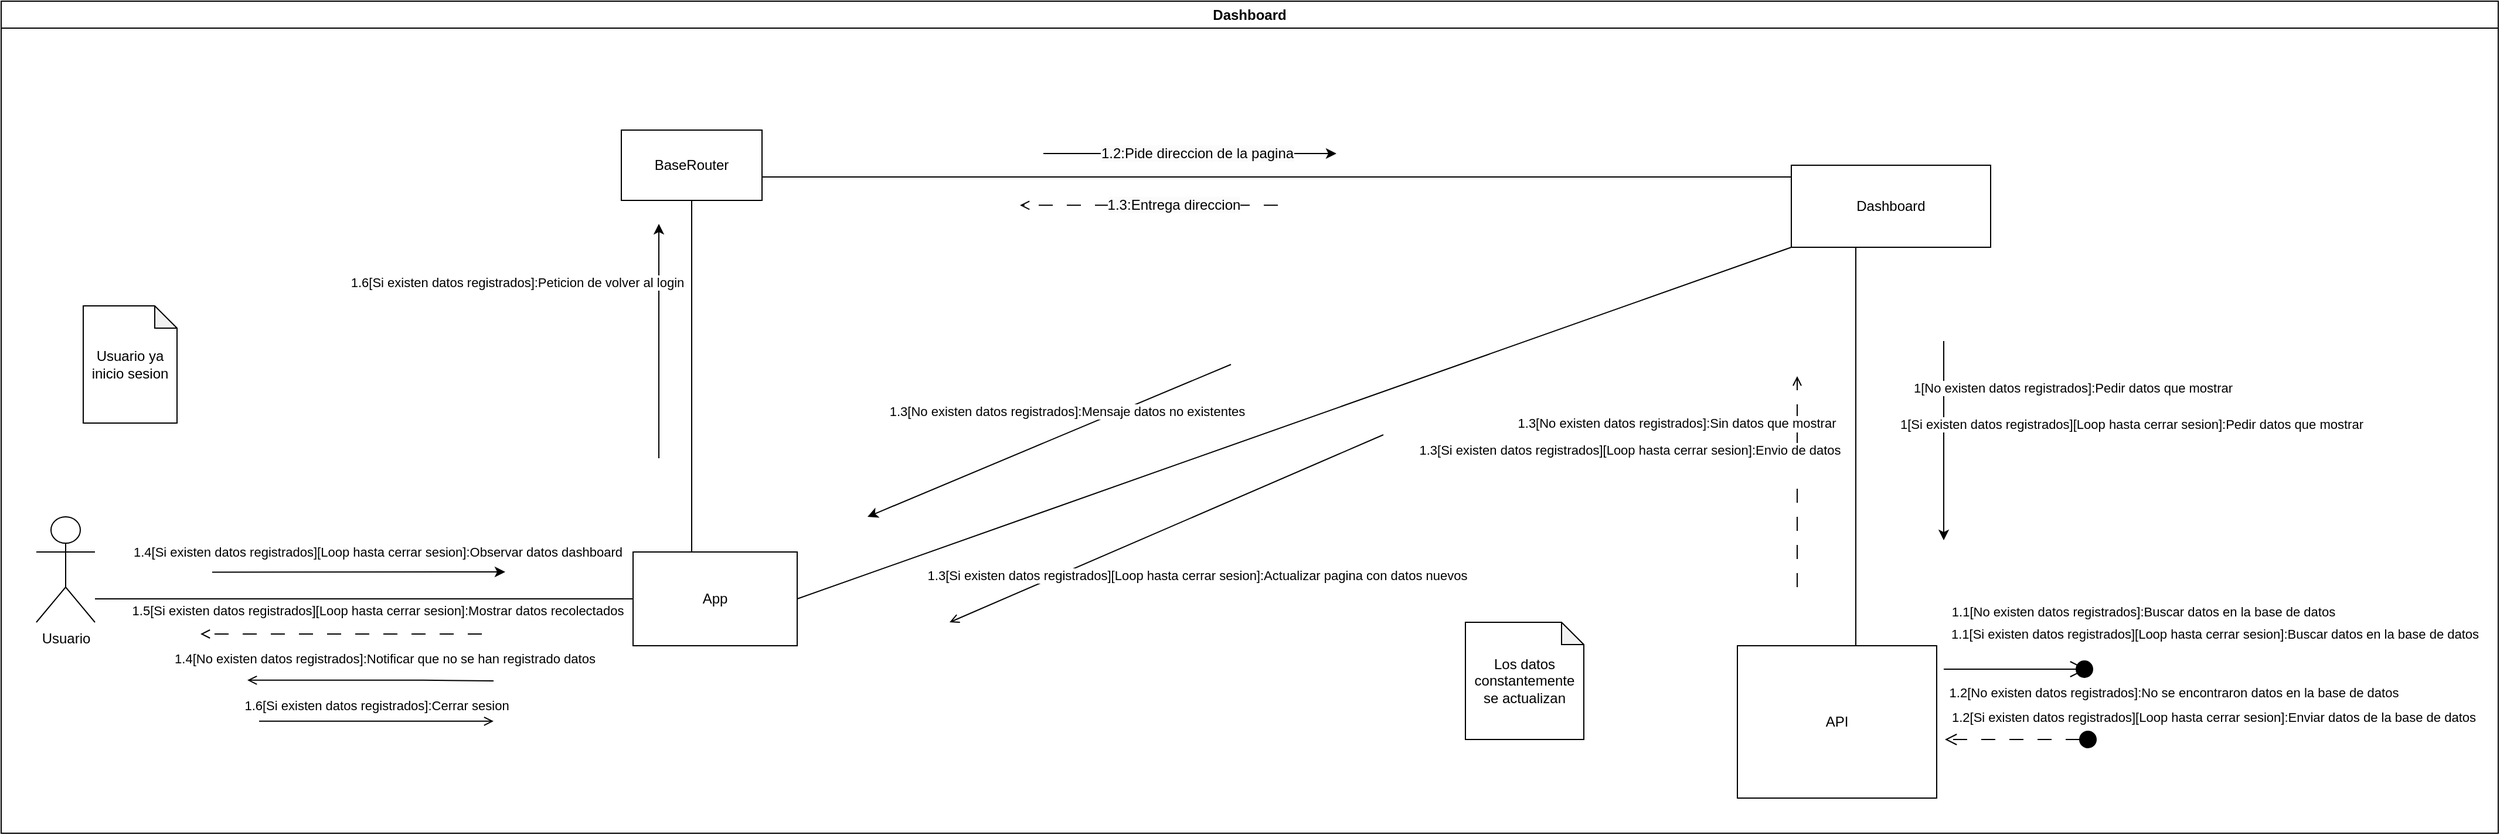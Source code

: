 <mxfile version="24.7.17">
  <diagram name="Página-1" id="HpcF04neRlfk61U_BmMo">
    <mxGraphModel dx="1600" dy="924" grid="1" gridSize="10" guides="1" tooltips="1" connect="1" arrows="1" fold="1" page="1" pageScale="1" pageWidth="827" pageHeight="1169" math="0" shadow="0">
      <root>
        <mxCell id="0" />
        <mxCell id="1" parent="0" />
        <mxCell id="HlTpHQT_LpQZvoVh_AyP-83" value="Dashboard" style="swimlane;whiteSpace=wrap;html=1;" vertex="1" parent="1">
          <mxGeometry x="50" y="30" width="2130" height="710" as="geometry" />
        </mxCell>
        <mxCell id="HlTpHQT_LpQZvoVh_AyP-84" style="edgeStyle=orthogonalEdgeStyle;rounded=0;orthogonalLoop=1;jettySize=auto;html=1;entryX=0;entryY=0.5;entryDx=0;entryDy=0;endArrow=none;endFill=0;" edge="1" parent="HlTpHQT_LpQZvoVh_AyP-83" source="HlTpHQT_LpQZvoVh_AyP-85" target="HlTpHQT_LpQZvoVh_AyP-89">
          <mxGeometry relative="1" as="geometry">
            <Array as="points">
              <mxPoint x="170" y="510" />
              <mxPoint x="170" y="510" />
            </Array>
          </mxGeometry>
        </mxCell>
        <mxCell id="HlTpHQT_LpQZvoVh_AyP-85" value="Usuario" style="shape=umlActor;verticalLabelPosition=bottom;verticalAlign=top;html=1;outlineConnect=0;" vertex="1" parent="HlTpHQT_LpQZvoVh_AyP-83">
          <mxGeometry x="30" y="440" width="50" height="90" as="geometry" />
        </mxCell>
        <mxCell id="HlTpHQT_LpQZvoVh_AyP-86" style="edgeStyle=orthogonalEdgeStyle;rounded=0;orthogonalLoop=1;jettySize=auto;html=1;endArrow=none;endFill=0;" edge="1" parent="HlTpHQT_LpQZvoVh_AyP-83" source="HlTpHQT_LpQZvoVh_AyP-87" target="HlTpHQT_LpQZvoVh_AyP-92">
          <mxGeometry relative="1" as="geometry">
            <Array as="points">
              <mxPoint x="919" y="150" />
              <mxPoint x="919" y="150" />
            </Array>
          </mxGeometry>
        </mxCell>
        <mxCell id="HlTpHQT_LpQZvoVh_AyP-87" value="BaseRouter" style="rounded=0;whiteSpace=wrap;html=1;" vertex="1" parent="HlTpHQT_LpQZvoVh_AyP-83">
          <mxGeometry x="529" y="110" width="120" height="60" as="geometry" />
        </mxCell>
        <mxCell id="HlTpHQT_LpQZvoVh_AyP-88" style="edgeStyle=orthogonalEdgeStyle;rounded=0;orthogonalLoop=1;jettySize=auto;html=1;endArrow=none;endFill=0;" edge="1" parent="HlTpHQT_LpQZvoVh_AyP-83" source="HlTpHQT_LpQZvoVh_AyP-89" target="HlTpHQT_LpQZvoVh_AyP-87">
          <mxGeometry relative="1" as="geometry">
            <Array as="points">
              <mxPoint x="589" y="360" />
              <mxPoint x="589" y="360" />
            </Array>
          </mxGeometry>
        </mxCell>
        <mxCell id="HlTpHQT_LpQZvoVh_AyP-89" value="App" style="rounded=0;whiteSpace=wrap;html=1;" vertex="1" parent="HlTpHQT_LpQZvoVh_AyP-83">
          <mxGeometry x="539" y="470" width="140" height="80" as="geometry" />
        </mxCell>
        <mxCell id="HlTpHQT_LpQZvoVh_AyP-90" value="API" style="rounded=0;whiteSpace=wrap;html=1;" vertex="1" parent="HlTpHQT_LpQZvoVh_AyP-83">
          <mxGeometry x="1481" y="550" width="170" height="130" as="geometry" />
        </mxCell>
        <mxCell id="HlTpHQT_LpQZvoVh_AyP-91" style="edgeStyle=orthogonalEdgeStyle;rounded=0;orthogonalLoop=1;jettySize=auto;html=1;endArrow=none;endFill=0;" edge="1" parent="HlTpHQT_LpQZvoVh_AyP-83" source="HlTpHQT_LpQZvoVh_AyP-92">
          <mxGeometry relative="1" as="geometry">
            <Array as="points">
              <mxPoint x="1582" y="420" />
              <mxPoint x="1582" y="420" />
            </Array>
            <mxPoint x="1582" y="550" as="targetPoint" />
          </mxGeometry>
        </mxCell>
        <mxCell id="HlTpHQT_LpQZvoVh_AyP-92" value="Dashboard" style="rounded=0;whiteSpace=wrap;html=1;" vertex="1" parent="HlTpHQT_LpQZvoVh_AyP-83">
          <mxGeometry x="1527" y="140" width="170" height="70" as="geometry" />
        </mxCell>
        <mxCell id="HlTpHQT_LpQZvoVh_AyP-93" value="" style="endArrow=open;html=1;rounded=0;endFill=0;" edge="1" parent="HlTpHQT_LpQZvoVh_AyP-83">
          <mxGeometry width="50" height="50" relative="1" as="geometry">
            <mxPoint x="420" y="580" as="sourcePoint" />
            <mxPoint x="210" y="579.41" as="targetPoint" />
            <Array as="points">
              <mxPoint x="360" y="579.41" />
            </Array>
          </mxGeometry>
        </mxCell>
        <mxCell id="HlTpHQT_LpQZvoVh_AyP-94" value="1.4[No existen datos registrados]:Notificar que no se han registrado datos" style="edgeLabel;html=1;align=center;verticalAlign=middle;resizable=0;points=[];" vertex="1" connectable="0" parent="HlTpHQT_LpQZvoVh_AyP-93">
          <mxGeometry x="-0.107" y="-2" relative="1" as="geometry">
            <mxPoint x="1" y="-17" as="offset" />
          </mxGeometry>
        </mxCell>
        <mxCell id="HlTpHQT_LpQZvoVh_AyP-95" value="" style="endArrow=classic;html=1;rounded=0;endFill=1;" edge="1" parent="HlTpHQT_LpQZvoVh_AyP-83">
          <mxGeometry width="50" height="50" relative="1" as="geometry">
            <mxPoint x="180" y="487.2" as="sourcePoint" />
            <mxPoint x="430" y="487" as="targetPoint" />
          </mxGeometry>
        </mxCell>
        <mxCell id="HlTpHQT_LpQZvoVh_AyP-96" value="&lt;div&gt;1.4[Si existen datos registrados][Loop hasta cerrar sesion]:Observar datos dashboard&lt;br&gt;&lt;/div&gt;" style="edgeLabel;html=1;align=center;verticalAlign=middle;resizable=0;points=[];" vertex="1" connectable="0" parent="HlTpHQT_LpQZvoVh_AyP-95">
          <mxGeometry x="-0.083" y="-3" relative="1" as="geometry">
            <mxPoint x="26" y="-20" as="offset" />
          </mxGeometry>
        </mxCell>
        <mxCell id="HlTpHQT_LpQZvoVh_AyP-97" value="" style="endArrow=classic;html=1;rounded=0;" edge="1" parent="HlTpHQT_LpQZvoVh_AyP-83">
          <mxGeometry width="50" height="50" relative="1" as="geometry">
            <mxPoint x="561" y="390" as="sourcePoint" />
            <mxPoint x="561" y="190" as="targetPoint" />
          </mxGeometry>
        </mxCell>
        <mxCell id="HlTpHQT_LpQZvoVh_AyP-98" value="&lt;div&gt;1.6[Si existen datos registrados]:Peticion de volver al login&lt;br&gt;&lt;/div&gt;" style="edgeLabel;html=1;align=center;verticalAlign=middle;resizable=0;points=[];" vertex="1" connectable="0" parent="HlTpHQT_LpQZvoVh_AyP-97">
          <mxGeometry x="0.001" y="2" relative="1" as="geometry">
            <mxPoint x="-119" y="-50" as="offset" />
          </mxGeometry>
        </mxCell>
        <mxCell id="HlTpHQT_LpQZvoVh_AyP-99" value="" style="endArrow=classic;html=1;rounded=0;" edge="1" parent="HlTpHQT_LpQZvoVh_AyP-83">
          <mxGeometry width="50" height="50" relative="1" as="geometry">
            <mxPoint x="889" y="130" as="sourcePoint" />
            <mxPoint x="1139" y="130" as="targetPoint" />
          </mxGeometry>
        </mxCell>
        <mxCell id="HlTpHQT_LpQZvoVh_AyP-100" value="&lt;span style=&quot;font-size: 12px; background-color: rgb(251, 251, 251);&quot;&gt;1.2:Pide direccion de la pagina&lt;/span&gt;" style="edgeLabel;html=1;align=center;verticalAlign=middle;resizable=0;points=[];" vertex="1" connectable="0" parent="HlTpHQT_LpQZvoVh_AyP-99">
          <mxGeometry x="0.563" y="-2" relative="1" as="geometry">
            <mxPoint x="-65" y="-2" as="offset" />
          </mxGeometry>
        </mxCell>
        <mxCell id="HlTpHQT_LpQZvoVh_AyP-101" value="" style="endArrow=classic;html=1;rounded=0;" edge="1" parent="HlTpHQT_LpQZvoVh_AyP-83">
          <mxGeometry width="50" height="50" relative="1" as="geometry">
            <mxPoint x="1657" y="290" as="sourcePoint" />
            <mxPoint x="1657" y="460" as="targetPoint" />
            <Array as="points" />
          </mxGeometry>
        </mxCell>
        <mxCell id="HlTpHQT_LpQZvoVh_AyP-102" value="1[No existen datos registrados]:Pedir datos que mostrar" style="edgeLabel;html=1;align=center;verticalAlign=middle;resizable=0;points=[];" vertex="1" connectable="0" parent="HlTpHQT_LpQZvoVh_AyP-101">
          <mxGeometry x="0.174" y="2" relative="1" as="geometry">
            <mxPoint x="108" y="-60" as="offset" />
          </mxGeometry>
        </mxCell>
        <mxCell id="HlTpHQT_LpQZvoVh_AyP-103" value="1[Si existen datos registrados][Loop hasta cerrar sesion]:Pedir datos que mostrar" style="edgeLabel;html=1;align=center;verticalAlign=middle;resizable=0;points=[];" vertex="1" connectable="0" parent="HlTpHQT_LpQZvoVh_AyP-101">
          <mxGeometry x="0.051" y="3" relative="1" as="geometry">
            <mxPoint x="157" y="-19" as="offset" />
          </mxGeometry>
        </mxCell>
        <mxCell id="HlTpHQT_LpQZvoVh_AyP-104" value="" style="endArrow=open;html=1;rounded=0;endFill=0;dashed=1;dashPattern=12 12;" edge="1" parent="HlTpHQT_LpQZvoVh_AyP-83">
          <mxGeometry width="50" height="50" relative="1" as="geometry">
            <mxPoint x="1532" y="500" as="sourcePoint" />
            <mxPoint x="1532" y="320" as="targetPoint" />
          </mxGeometry>
        </mxCell>
        <mxCell id="HlTpHQT_LpQZvoVh_AyP-105" value="1.3[No existen datos registrados]:Sin datos que mostrar" style="edgeLabel;html=1;align=center;verticalAlign=middle;resizable=0;points=[];" vertex="1" connectable="0" parent="HlTpHQT_LpQZvoVh_AyP-104">
          <mxGeometry x="0.335" relative="1" as="geometry">
            <mxPoint x="-103" y="-20" as="offset" />
          </mxGeometry>
        </mxCell>
        <mxCell id="HlTpHQT_LpQZvoVh_AyP-106" value="&lt;div&gt;1.3[Si existen datos registrados][Loop hasta cerrar sesion]:Envio de datos&lt;br&gt;&lt;/div&gt;&lt;div&gt;&lt;br&gt;&lt;/div&gt;" style="edgeLabel;html=1;align=center;verticalAlign=middle;resizable=0;points=[];" vertex="1" connectable="0" parent="HlTpHQT_LpQZvoVh_AyP-104">
          <mxGeometry x="-0.407" y="3" relative="1" as="geometry">
            <mxPoint x="-140" y="-57" as="offset" />
          </mxGeometry>
        </mxCell>
        <mxCell id="HlTpHQT_LpQZvoVh_AyP-107" value="" style="endArrow=open;html=1;rounded=0;endFill=0;dashed=1;dashPattern=12 12;" edge="1" parent="HlTpHQT_LpQZvoVh_AyP-83">
          <mxGeometry width="50" height="50" relative="1" as="geometry">
            <mxPoint x="1089" y="174.17" as="sourcePoint" />
            <mxPoint x="869" y="174.17" as="targetPoint" />
          </mxGeometry>
        </mxCell>
        <mxCell id="HlTpHQT_LpQZvoVh_AyP-108" value="&lt;span style=&quot;font-size: 12px; background-color: rgb(251, 251, 251);&quot;&gt;1.3:Entrega direccion&lt;/span&gt;" style="edgeLabel;html=1;align=center;verticalAlign=middle;resizable=0;points=[];" vertex="1" connectable="0" parent="HlTpHQT_LpQZvoVh_AyP-107">
          <mxGeometry x="0.103" y="-5" relative="1" as="geometry">
            <mxPoint x="32" y="5" as="offset" />
          </mxGeometry>
        </mxCell>
        <mxCell id="HlTpHQT_LpQZvoVh_AyP-109" value="" style="endArrow=none;html=1;rounded=0;entryX=0;entryY=1;entryDx=0;entryDy=0;exitX=1;exitY=0.5;exitDx=0;exitDy=0;endFill=0;" edge="1" parent="HlTpHQT_LpQZvoVh_AyP-83" source="HlTpHQT_LpQZvoVh_AyP-89" target="HlTpHQT_LpQZvoVh_AyP-92">
          <mxGeometry width="50" height="50" relative="1" as="geometry">
            <mxPoint x="719" y="450" as="sourcePoint" />
            <mxPoint x="899" y="340" as="targetPoint" />
          </mxGeometry>
        </mxCell>
        <mxCell id="HlTpHQT_LpQZvoVh_AyP-110" value="" style="endArrow=classic;html=1;rounded=0;" edge="1" parent="HlTpHQT_LpQZvoVh_AyP-83">
          <mxGeometry width="50" height="50" relative="1" as="geometry">
            <mxPoint x="1049" y="310" as="sourcePoint" />
            <mxPoint x="739" y="440" as="targetPoint" />
          </mxGeometry>
        </mxCell>
        <mxCell id="HlTpHQT_LpQZvoVh_AyP-111" value="1.3[No existen datos registrados]:Mensaje datos no existentes" style="edgeLabel;html=1;align=center;verticalAlign=middle;resizable=0;points=[];" vertex="1" connectable="0" parent="HlTpHQT_LpQZvoVh_AyP-110">
          <mxGeometry x="-0.211" y="3" relative="1" as="geometry">
            <mxPoint x="-19" y="-14" as="offset" />
          </mxGeometry>
        </mxCell>
        <mxCell id="HlTpHQT_LpQZvoVh_AyP-112" value="" style="endArrow=open;html=1;rounded=0;endFill=0;" edge="1" parent="HlTpHQT_LpQZvoVh_AyP-83">
          <mxGeometry width="50" height="50" relative="1" as="geometry">
            <mxPoint x="1179" y="370" as="sourcePoint" />
            <mxPoint x="809" y="530" as="targetPoint" />
          </mxGeometry>
        </mxCell>
        <mxCell id="HlTpHQT_LpQZvoVh_AyP-113" value="&lt;div&gt;1.3[Si existen datos registrados][Loop hasta cerrar sesion]:Actualizar pagina con datos nuevos&lt;br&gt;&lt;/div&gt;" style="edgeLabel;html=1;align=center;verticalAlign=middle;resizable=0;points=[];" vertex="1" connectable="0" parent="HlTpHQT_LpQZvoVh_AyP-112">
          <mxGeometry x="0.253" y="-2" relative="1" as="geometry">
            <mxPoint x="73" y="21" as="offset" />
          </mxGeometry>
        </mxCell>
        <mxCell id="HlTpHQT_LpQZvoVh_AyP-114" value="" style="endArrow=open;html=1;rounded=0;endFill=0;dashed=1;dashPattern=12 12;" edge="1" parent="HlTpHQT_LpQZvoVh_AyP-83">
          <mxGeometry width="50" height="50" relative="1" as="geometry">
            <mxPoint x="410" y="540" as="sourcePoint" />
            <mxPoint x="170" y="540" as="targetPoint" />
          </mxGeometry>
        </mxCell>
        <mxCell id="HlTpHQT_LpQZvoVh_AyP-115" value="&lt;div&gt;1.5[Si existen datos registrados][Loop hasta cerrar sesion]:Mostrar datos recolectados&lt;br&gt;&lt;/div&gt;" style="edgeLabel;html=1;align=center;verticalAlign=middle;resizable=0;points=[];" vertex="1" connectable="0" parent="HlTpHQT_LpQZvoVh_AyP-114">
          <mxGeometry x="0.487" y="-5" relative="1" as="geometry">
            <mxPoint x="89" y="-15" as="offset" />
          </mxGeometry>
        </mxCell>
        <mxCell id="HlTpHQT_LpQZvoVh_AyP-116" value="1.2[Si existen datos registrados][Loop hasta cerrar sesion]:Enviar datos de la base de datos" style="html=1;verticalAlign=bottom;startArrow=circle;startFill=1;endArrow=open;startSize=6;endSize=8;curved=0;rounded=0;dashed=1;dashPattern=12 12;entryX=1;entryY=0;entryDx=0;entryDy=5;entryPerimeter=0;" edge="1" parent="HlTpHQT_LpQZvoVh_AyP-83">
          <mxGeometry x="-1" y="-100" width="80" relative="1" as="geometry">
            <mxPoint x="1788" y="630" as="sourcePoint" />
            <mxPoint x="1658" y="630" as="targetPoint" />
            <mxPoint x="99" y="90" as="offset" />
          </mxGeometry>
        </mxCell>
        <mxCell id="HlTpHQT_LpQZvoVh_AyP-117" value="1.2[No existen datos registrados]:No se encontraron datos en la base de datos" style="edgeLabel;html=1;align=center;verticalAlign=middle;resizable=0;points=[];" vertex="1" connectable="0" parent="HlTpHQT_LpQZvoVh_AyP-116">
          <mxGeometry x="-0.6" relative="1" as="geometry">
            <mxPoint x="91" y="-40" as="offset" />
          </mxGeometry>
        </mxCell>
        <mxCell id="HlTpHQT_LpQZvoVh_AyP-118" value="Usuario ya inicio sesion" style="shape=note;whiteSpace=wrap;html=1;backgroundOutline=1;darkOpacity=0.05;size=19;" vertex="1" parent="HlTpHQT_LpQZvoVh_AyP-83">
          <mxGeometry x="70" y="260" width="80" height="100" as="geometry" />
        </mxCell>
        <mxCell id="HlTpHQT_LpQZvoVh_AyP-119" value="Los datos constantemente se actualizan" style="shape=note;whiteSpace=wrap;html=1;backgroundOutline=1;darkOpacity=0.05;size=19;" vertex="1" parent="HlTpHQT_LpQZvoVh_AyP-83">
          <mxGeometry x="1249" y="530" width="101" height="100" as="geometry" />
        </mxCell>
        <mxCell id="HlTpHQT_LpQZvoVh_AyP-120" value="" style="endArrow=open;html=1;rounded=0;endFill=0;" edge="1" parent="HlTpHQT_LpQZvoVh_AyP-83">
          <mxGeometry width="50" height="50" relative="1" as="geometry">
            <mxPoint x="220" y="614.41" as="sourcePoint" />
            <mxPoint x="420" y="614.41" as="targetPoint" />
          </mxGeometry>
        </mxCell>
        <mxCell id="HlTpHQT_LpQZvoVh_AyP-121" value="&lt;div&gt;1.6[Si existen datos registrados]:Cerrar sesion&lt;br&gt;&lt;/div&gt;" style="edgeLabel;html=1;align=center;verticalAlign=middle;resizable=0;points=[];" vertex="1" connectable="0" parent="HlTpHQT_LpQZvoVh_AyP-120">
          <mxGeometry x="-0.107" y="-2" relative="1" as="geometry">
            <mxPoint x="10" y="-16" as="offset" />
          </mxGeometry>
        </mxCell>
        <mxCell id="HlTpHQT_LpQZvoVh_AyP-122" value="" style="group" vertex="1" connectable="0" parent="1">
          <mxGeometry x="1717" y="600" width="120" as="geometry" />
        </mxCell>
        <mxCell id="HlTpHQT_LpQZvoVh_AyP-123" value="" style="endArrow=open;endFill=1;endSize=12;html=1;rounded=0;" edge="1" parent="HlTpHQT_LpQZvoVh_AyP-122">
          <mxGeometry width="160" relative="1" as="geometry">
            <mxPoint as="sourcePoint" />
            <mxPoint x="112" as="targetPoint" />
          </mxGeometry>
        </mxCell>
        <mxCell id="HlTpHQT_LpQZvoVh_AyP-124" value="1.1[Si existen datos registrados][Loop hasta cerrar sesion]:Buscar datos en la base de datos" style="edgeLabel;html=1;align=center;verticalAlign=middle;resizable=0;points=[];" vertex="1" connectable="0" parent="HlTpHQT_LpQZvoVh_AyP-123">
          <mxGeometry x="0.649" y="-1" relative="1" as="geometry">
            <mxPoint x="128" y="-31" as="offset" />
          </mxGeometry>
        </mxCell>
        <mxCell id="HlTpHQT_LpQZvoVh_AyP-125" value="1.1[No existen datos registrados]:Buscar datos en la base de datos" style="html=1;verticalAlign=bottom;startArrow=none;startFill=0;endArrow=oval;curved=0;rounded=0;endFill=1;targetPerimeterSpacing=2;endSize=14;" edge="1" parent="HlTpHQT_LpQZvoVh_AyP-122">
          <mxGeometry x="1" y="64" width="80" relative="1" as="geometry">
            <mxPoint x="-10" as="sourcePoint" />
            <mxPoint x="110" as="targetPoint" />
            <mxPoint x="50" y="24" as="offset" />
            <Array as="points">
              <mxPoint x="46" />
            </Array>
          </mxGeometry>
        </mxCell>
      </root>
    </mxGraphModel>
  </diagram>
</mxfile>

